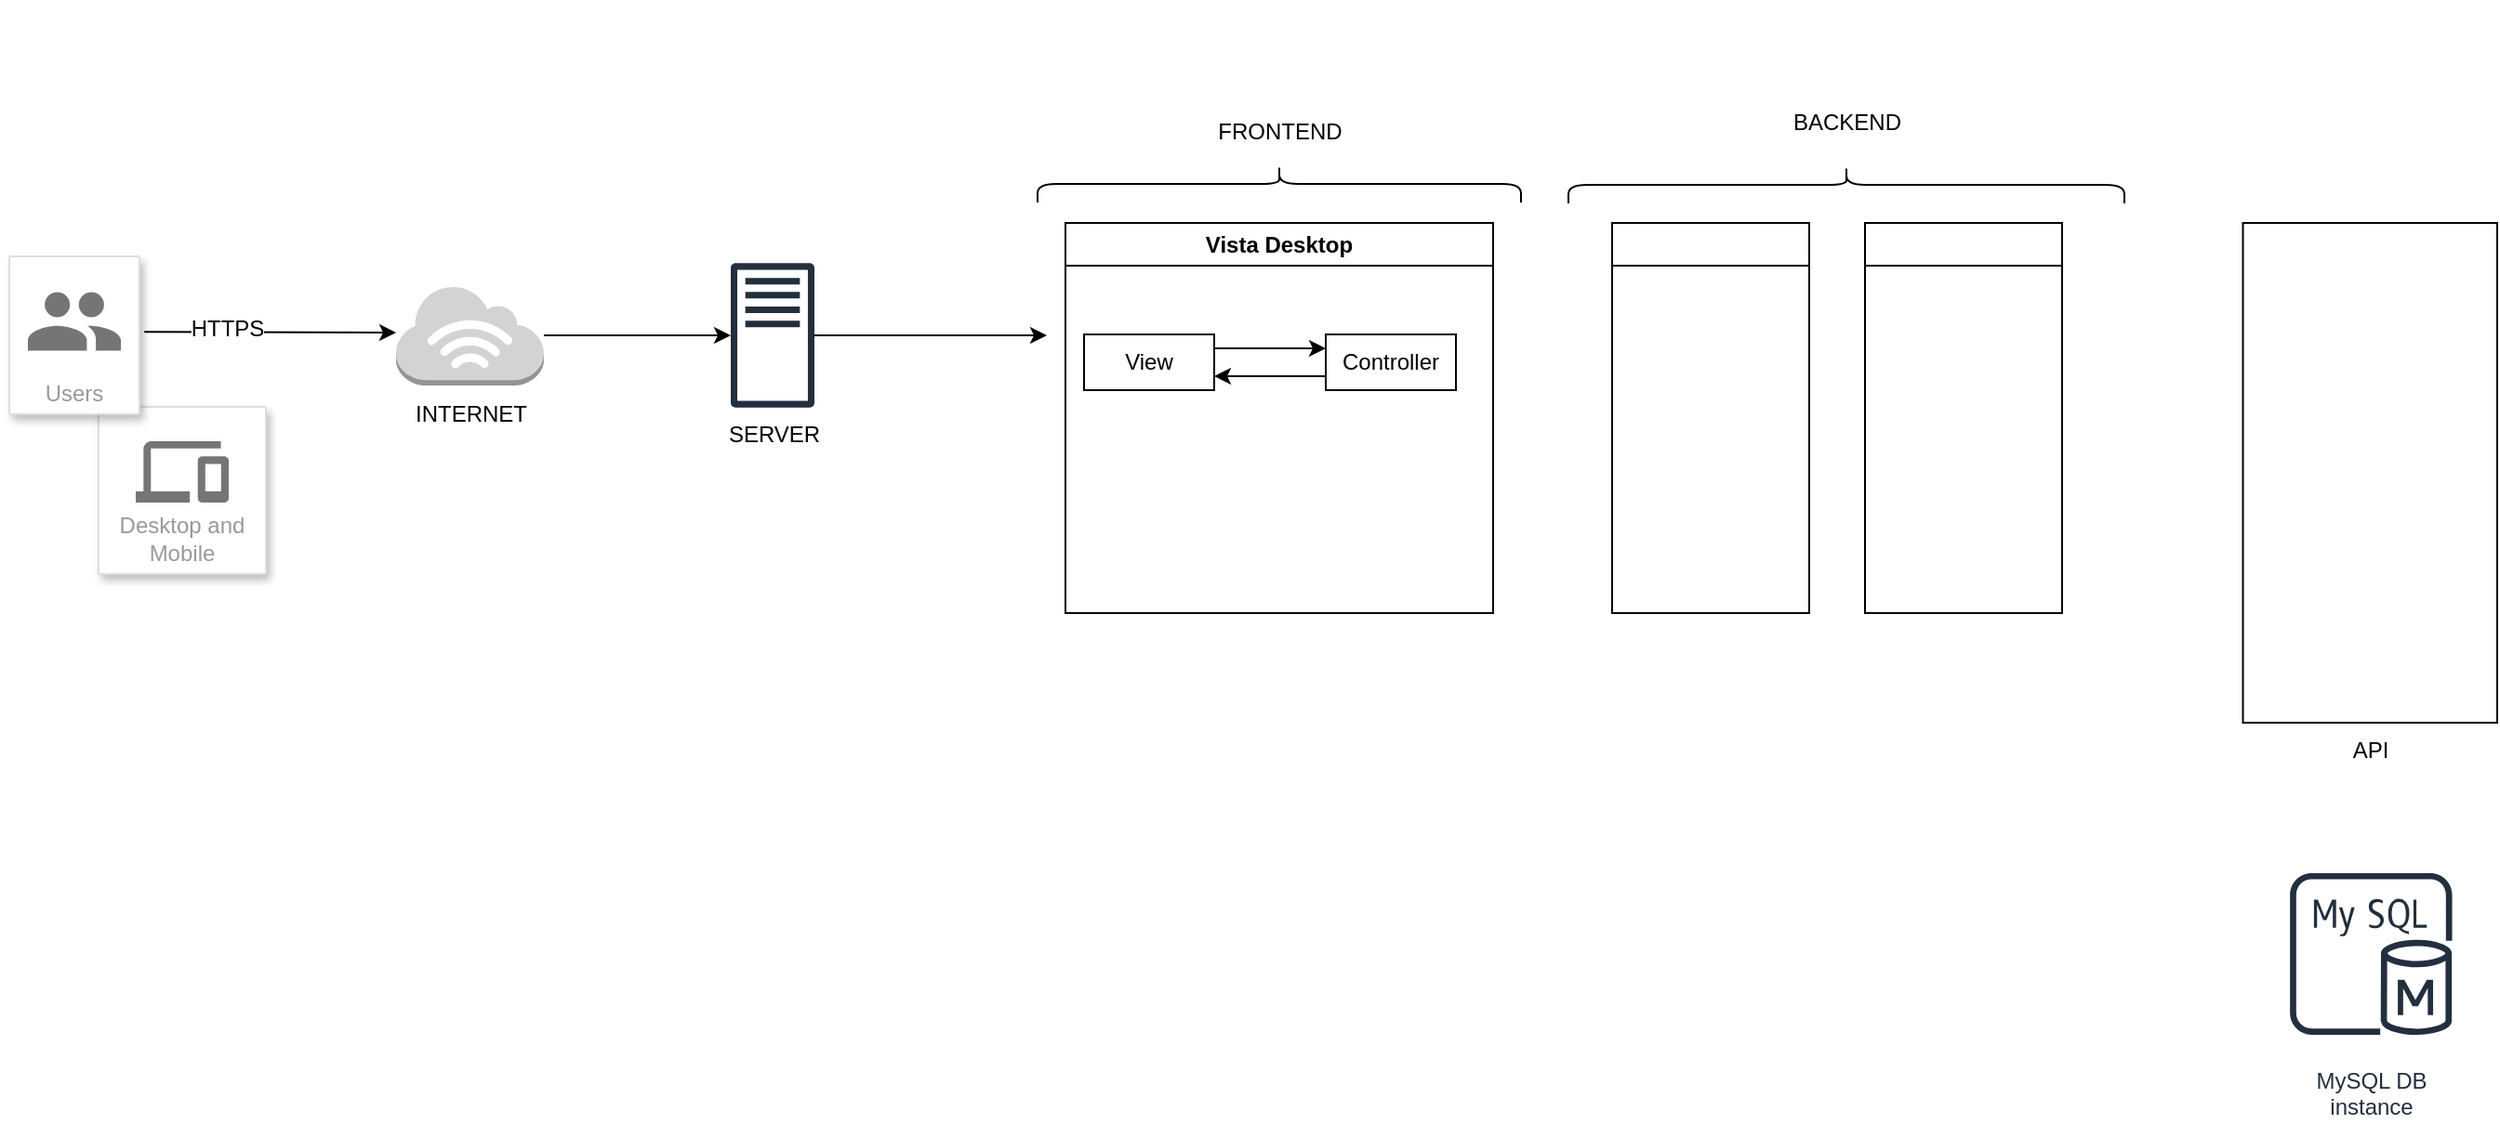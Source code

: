<mxfile>
    <diagram id="gs0Wf93gt6CxfvL2_yyo" name="arquitectura">
        <mxGraphModel dx="1866" dy="464" grid="1" gridSize="10" guides="1" tooltips="1" connect="1" arrows="1" fold="1" page="1" pageScale="1" pageWidth="827" pageHeight="1169" math="0" shadow="0">
            <root>
                <mxCell id="0"/>
                <mxCell id="1" parent="0"/>
                <mxCell id="40" value="" style="rounded=0;whiteSpace=wrap;html=1;fontSize=12;movable=1;resizable=1;rotatable=1;deletable=1;editable=1;connectable=1;" parent="1" vertex="1">
                    <mxGeometry x="753.26" y="301" width="136.74" height="269" as="geometry"/>
                </mxCell>
                <mxCell id="7" value="" style="shape=image;verticalLabelPosition=bottom;labelBackgroundColor=default;verticalAlign=top;aspect=fixed;imageAspect=0;image=https://raw.githubusercontent.com/nodemailer/nodemailer/master/assets/nm_logo_200x136.png;" parent="1" vertex="1">
                    <mxGeometry x="771.05" y="470.5" width="102.21" height="69.5" as="geometry"/>
                </mxCell>
                <mxCell id="8" value="" style="shape=image;verticalLabelPosition=bottom;labelBackgroundColor=default;verticalAlign=top;aspect=fixed;imageAspect=0;image=https://simplehomecinema.com/wp-content/uploads/2022/01/zoom-logo-png-photo.png;" parent="1" vertex="1">
                    <mxGeometry x="785.31" y="400.5" width="73.69" height="70" as="geometry"/>
                </mxCell>
                <mxCell id="9" value="Desktop and Mobile" style="strokeColor=#dddddd;shadow=1;strokeWidth=1;rounded=1;absoluteArcSize=1;arcSize=2;labelPosition=center;verticalLabelPosition=middle;align=center;verticalAlign=bottom;spacingLeft=0;fontColor=#999999;fontSize=12;whiteSpace=wrap;spacingBottom=2;" parent="1" vertex="1">
                    <mxGeometry x="-400" y="400" width="90" height="90" as="geometry"/>
                </mxCell>
                <mxCell id="10" value="" style="sketch=0;dashed=0;connectable=0;html=1;fillColor=#757575;strokeColor=none;shape=mxgraph.gcp2.desktop_and_mobile;part=1;" parent="9" vertex="1">
                    <mxGeometry x="0.5" width="50" height="33" relative="1" as="geometry">
                        <mxPoint x="-25" y="18.5" as="offset"/>
                    </mxGeometry>
                </mxCell>
                <mxCell id="11" value="Users" style="strokeColor=#dddddd;shadow=1;strokeWidth=1;rounded=1;absoluteArcSize=1;arcSize=2;labelPosition=center;verticalLabelPosition=middle;align=center;verticalAlign=bottom;spacingLeft=0;fontColor=#999999;fontSize=12;whiteSpace=wrap;spacingBottom=2;" parent="1" vertex="1">
                    <mxGeometry x="-448" y="319" width="70" height="85" as="geometry"/>
                </mxCell>
                <mxCell id="12" value="" style="sketch=0;dashed=0;connectable=0;html=1;fillColor=#757575;strokeColor=none;shape=mxgraph.gcp2.users;part=1;" parent="11" vertex="1">
                    <mxGeometry x="0.5" width="50" height="31.5" relative="1" as="geometry">
                        <mxPoint x="-25" y="19.25" as="offset"/>
                    </mxGeometry>
                </mxCell>
                <mxCell id="13" value="MySQL DB &#10;instance" style="sketch=0;outlineConnect=0;fontColor=#232F3E;gradientColor=none;strokeColor=#232F3E;fillColor=#ffffff;dashed=0;verticalLabelPosition=bottom;verticalAlign=top;align=center;html=1;fontSize=12;fontStyle=0;aspect=fixed;shape=mxgraph.aws4.resourceIcon;resIcon=mxgraph.aws4.mysql_db_instance;" parent="1" vertex="1">
                    <mxGeometry x="767.66" y="640" width="109" height="109" as="geometry"/>
                </mxCell>
                <mxCell id="14" value="Vista Desktop" style="swimlane;whiteSpace=wrap;html=1;" parent="1" vertex="1">
                    <mxGeometry x="120" y="301" width="230" height="210" as="geometry">
                        <mxRectangle x="120" y="280" width="120" height="30" as="alternateBounds"/>
                    </mxGeometry>
                </mxCell>
                <mxCell id="15" value="View" style="rounded=0;whiteSpace=wrap;html=1;" parent="14" vertex="1">
                    <mxGeometry x="10" y="60" width="70" height="30" as="geometry"/>
                </mxCell>
                <mxCell id="17" value="Controller" style="rounded=0;whiteSpace=wrap;html=1;" parent="14" vertex="1">
                    <mxGeometry x="140" y="60" width="70" height="30" as="geometry"/>
                </mxCell>
                <mxCell id="20" value="" style="endArrow=classic;html=1;exitX=1;exitY=0.25;exitDx=0;exitDy=0;entryX=0;entryY=0.25;entryDx=0;entryDy=0;" parent="14" source="15" target="17" edge="1">
                    <mxGeometry width="50" height="50" relative="1" as="geometry">
                        <mxPoint x="80" y="110" as="sourcePoint"/>
                        <mxPoint x="130" y="60" as="targetPoint"/>
                    </mxGeometry>
                </mxCell>
                <mxCell id="21" value="" style="endArrow=classic;html=1;entryX=1;entryY=0.75;entryDx=0;entryDy=0;exitX=0;exitY=0.75;exitDx=0;exitDy=0;" parent="14" source="17" target="15" edge="1">
                    <mxGeometry width="50" height="50" relative="1" as="geometry">
                        <mxPoint x="100" y="150" as="sourcePoint"/>
                        <mxPoint x="150" y="100" as="targetPoint"/>
                    </mxGeometry>
                </mxCell>
                <mxCell id="25" value="&lt;span style=&quot;font-size: 12px;&quot;&gt;FRONTEND&lt;/span&gt;" style="text;html=1;align=center;verticalAlign=middle;resizable=0;points=[];autosize=1;strokeColor=none;fillColor=none;fontSize=72;" parent="1" vertex="1">
                    <mxGeometry x="190" y="181" width="90" height="100" as="geometry"/>
                </mxCell>
                <mxCell id="26" value="BACKEND" style="text;html=1;align=center;verticalAlign=middle;resizable=0;points=[];autosize=1;strokeColor=none;fillColor=none;fontSize=12;" parent="1" vertex="1">
                    <mxGeometry x="500" y="231.5" width="80" height="30" as="geometry"/>
                </mxCell>
                <mxCell id="37" style="edgeStyle=none;html=1;fontSize=12;" parent="1" source="27" target="35" edge="1">
                    <mxGeometry relative="1" as="geometry"/>
                </mxCell>
                <mxCell id="27" value="" style="outlineConnect=0;dashed=0;verticalLabelPosition=bottom;verticalAlign=top;align=center;html=1;shape=mxgraph.aws3.internet_3;fillColor=#D2D3D3;gradientColor=none;fontSize=12;" parent="1" vertex="1">
                    <mxGeometry x="-240" y="334.5" width="79.5" height="54" as="geometry"/>
                </mxCell>
                <mxCell id="28" value="" style="shape=curlyBracket;whiteSpace=wrap;html=1;rounded=1;labelPosition=left;verticalLabelPosition=middle;align=right;verticalAlign=middle;fontSize=12;rotation=90;" parent="1" vertex="1">
                    <mxGeometry x="225" y="150" width="20" height="260" as="geometry"/>
                </mxCell>
                <mxCell id="30" value="" style="shape=curlyBracket;whiteSpace=wrap;html=1;rounded=1;labelPosition=left;verticalLabelPosition=middle;align=right;verticalAlign=middle;fontSize=12;rotation=90;" parent="1" vertex="1">
                    <mxGeometry x="530" y="131" width="20" height="299" as="geometry"/>
                </mxCell>
                <mxCell id="33" value="" style="endArrow=classic;html=1;fontSize=12;exitX=1.037;exitY=0.619;exitDx=0;exitDy=0;exitPerimeter=0;" parent="1" edge="1">
                    <mxGeometry width="50" height="50" relative="1" as="geometry">
                        <mxPoint x="-375.41" y="359.615" as="sourcePoint"/>
                        <mxPoint x="-240" y="360" as="targetPoint"/>
                    </mxGeometry>
                </mxCell>
                <mxCell id="36" value="HTTPS" style="edgeLabel;html=1;align=center;verticalAlign=middle;resizable=0;points=[];fontSize=12;" parent="33" vertex="1" connectable="0">
                    <mxGeometry x="-0.344" y="2" relative="1" as="geometry">
                        <mxPoint as="offset"/>
                    </mxGeometry>
                </mxCell>
                <mxCell id="34" value="INTERNET" style="text;html=1;align=center;verticalAlign=middle;resizable=0;points=[];autosize=1;strokeColor=none;fillColor=none;fontSize=12;" parent="1" vertex="1">
                    <mxGeometry x="-240" y="389" width="80" height="30" as="geometry"/>
                </mxCell>
                <mxCell id="39" style="edgeStyle=none;html=1;fontSize=12;" parent="1" source="35" edge="1">
                    <mxGeometry relative="1" as="geometry">
                        <mxPoint x="110" y="361.5" as="targetPoint"/>
                    </mxGeometry>
                </mxCell>
                <mxCell id="35" value="" style="sketch=0;outlineConnect=0;fontColor=#232F3E;gradientColor=none;fillColor=#232F3D;strokeColor=none;dashed=0;verticalLabelPosition=bottom;verticalAlign=top;align=center;html=1;fontSize=12;fontStyle=0;aspect=fixed;pointerEvents=1;shape=mxgraph.aws4.traditional_server;" parent="1" vertex="1">
                    <mxGeometry x="-60" y="322.5" width="45" height="78" as="geometry"/>
                </mxCell>
                <mxCell id="38" value="SERVER" style="text;html=1;align=center;verticalAlign=middle;resizable=0;points=[];autosize=1;strokeColor=none;fillColor=none;fontSize=12;" parent="1" vertex="1">
                    <mxGeometry x="-72.5" y="400" width="70" height="30" as="geometry"/>
                </mxCell>
                <mxCell id="4" value="" style="shape=image;verticalLabelPosition=bottom;labelBackgroundColor=default;verticalAlign=top;aspect=fixed;imageAspect=0;image=https://appexchange.salesforce.com/image_host/2b53bb52-3256-4cdb-860b-cbe896427aeb.png;" parent="1" vertex="1">
                    <mxGeometry x="777.66" y="300" width="89" height="89" as="geometry"/>
                </mxCell>
                <mxCell id="42" value="API" style="text;strokeColor=none;align=center;fillColor=none;html=1;verticalAlign=middle;whiteSpace=wrap;rounded=0;fontSize=12;" parent="1" vertex="1">
                    <mxGeometry x="791.63" y="570" width="60" height="30" as="geometry"/>
                </mxCell>
                <mxCell id="44" value="" style="swimlane;whiteSpace=wrap;html=1;" parent="1" vertex="1">
                    <mxGeometry x="414" y="301" width="106" height="210" as="geometry">
                        <mxRectangle x="120" y="280" width="120" height="30" as="alternateBounds"/>
                    </mxGeometry>
                </mxCell>
                <mxCell id="53" value="" style="swimlane;whiteSpace=wrap;html=1;" parent="1" vertex="1">
                    <mxGeometry x="550" y="301" width="106" height="210" as="geometry">
                        <mxRectangle x="120" y="280" width="120" height="30" as="alternateBounds"/>
                    </mxGeometry>
                </mxCell>
            </root>
        </mxGraphModel>
    </diagram>
    <diagram id="6bZKeTq0TpX-b6n60RwH" name="arquitectura">
        <mxGraphModel dx="2212" dy="619" grid="1" gridSize="10" guides="1" tooltips="1" connect="1" arrows="1" fold="1" page="1" pageScale="1" pageWidth="827" pageHeight="1169" math="0" shadow="0">
            <root>
                <mxCell id="0"/>
                <mxCell id="1" parent="0"/>
                <mxCell id="v7GmwFYXPFqKM35oFXY--1" value="&lt;span style=&quot;font-size: 12px;&quot;&gt;FRONTEND&lt;/span&gt;" style="text;html=1;align=center;verticalAlign=middle;resizable=0;points=[];autosize=1;strokeColor=none;fillColor=none;fontSize=72;" vertex="1" parent="1">
                    <mxGeometry x="130" y="110.5" width="90" height="100" as="geometry"/>
                </mxCell>
                <mxCell id="v7GmwFYXPFqKM35oFXY--2" value="BACKEND" style="text;html=1;align=center;verticalAlign=middle;resizable=0;points=[];autosize=1;strokeColor=none;fillColor=none;fontSize=12;" vertex="1" parent="1">
                    <mxGeometry x="1120" y="80.5" width="80" height="30" as="geometry"/>
                </mxCell>
                <mxCell id="v7GmwFYXPFqKM35oFXY--3" value="" style="shape=curlyBracket;whiteSpace=wrap;html=1;rounded=1;labelPosition=left;verticalLabelPosition=middle;align=right;verticalAlign=middle;fontSize=12;rotation=90;" vertex="1" parent="1">
                    <mxGeometry x="-149.25" y="79.5" width="20" height="260" as="geometry"/>
                </mxCell>
                <mxCell id="v7GmwFYXPFqKM35oFXY--4" value="" style="shape=curlyBracket;whiteSpace=wrap;html=1;rounded=1;labelPosition=left;verticalLabelPosition=middle;align=right;verticalAlign=middle;fontSize=12;rotation=90;" vertex="1" parent="1">
                    <mxGeometry x="1120" y="-470" width="20" height="1359" as="geometry"/>
                </mxCell>
                <mxCell id="oDV3iFbCHv-jAnNd1CXN-1" value="Vista Web" style="swimlane;whiteSpace=wrap;html=1;" vertex="1" parent="1">
                    <mxGeometry x="-254.25" y="230" width="314.25" height="480" as="geometry">
                        <mxRectangle x="120" y="280" width="120" height="30" as="alternateBounds"/>
                    </mxGeometry>
                </mxCell>
                <mxCell id="yfg_CvKCfj8djh42tYuD-1" value="JS" style="rounded=0;whiteSpace=wrap;html=1;" vertex="1" parent="oDV3iFbCHv-jAnNd1CXN-1">
                    <mxGeometry x="20" y="50" width="70" height="30" as="geometry"/>
                </mxCell>
                <mxCell id="yfg_CvKCfj8djh42tYuD-2" value="VIEWS" style="rounded=0;whiteSpace=wrap;html=1;" vertex="1" parent="oDV3iFbCHv-jAnNd1CXN-1">
                    <mxGeometry x="130" y="50" width="70" height="30" as="geometry"/>
                </mxCell>
                <mxCell id="biGLxUPbmxU-HZz-2Ra1-14" value="" style="endArrow=classic;html=1;exitX=1;exitY=0.25;exitDx=0;exitDy=0;entryX=0;entryY=0.25;entryDx=0;entryDy=0;" edge="1" parent="oDV3iFbCHv-jAnNd1CXN-1" source="yfg_CvKCfj8djh42tYuD-1" target="yfg_CvKCfj8djh42tYuD-2">
                    <mxGeometry width="50" height="50" relative="1" as="geometry">
                        <mxPoint x="90" y="170" as="sourcePoint"/>
                        <mxPoint x="140" y="120" as="targetPoint"/>
                    </mxGeometry>
                </mxCell>
                <mxCell id="biGLxUPbmxU-HZz-2Ra1-15" value="" style="endArrow=classic;html=1;entryX=1;entryY=0.75;entryDx=0;entryDy=0;exitX=0;exitY=0.75;exitDx=0;exitDy=0;" edge="1" parent="oDV3iFbCHv-jAnNd1CXN-1" source="yfg_CvKCfj8djh42tYuD-2" target="yfg_CvKCfj8djh42tYuD-1">
                    <mxGeometry width="50" height="50" relative="1" as="geometry">
                        <mxPoint x="140" y="220" as="sourcePoint"/>
                        <mxPoint x="190" y="170" as="targetPoint"/>
                    </mxGeometry>
                </mxCell>
                <mxCell id="X4Lkt7KPIypQwsBZhQ1o-32" style="edgeStyle=none;html=1;entryX=0.5;entryY=0;entryDx=0;entryDy=0;fontColor=#000000;" edge="1" parent="oDV3iFbCHv-jAnNd1CXN-1" source="biGLxUPbmxU-HZz-2Ra1-27" target="X4Lkt7KPIypQwsBZhQ1o-27">
                    <mxGeometry relative="1" as="geometry"/>
                </mxCell>
                <mxCell id="biGLxUPbmxU-HZz-2Ra1-27" value="&lt;font color=&quot;#4c9cd7&quot;&gt;Validación&lt;/font&gt;" style="sketch=0;aspect=fixed;html=1;points=[];align=center;image;fontSize=12;image=img/lib/mscae/Network_Security_Groups_Classic.svg;" vertex="1" parent="oDV3iFbCHv-jAnNd1CXN-1">
                    <mxGeometry x="254.25" y="150" width="37" height="50" as="geometry"/>
                </mxCell>
                <mxCell id="biGLxUPbmxU-HZz-2Ra1-41" style="edgeStyle=none;html=1;fontColor=#000000;" edge="1" parent="oDV3iFbCHv-jAnNd1CXN-1" source="biGLxUPbmxU-HZz-2Ra1-33" target="yfg_CvKCfj8djh42tYuD-2">
                    <mxGeometry relative="1" as="geometry"/>
                </mxCell>
                <mxCell id="biGLxUPbmxU-HZz-2Ra1-43" style="edgeStyle=none;html=1;entryX=0.022;entryY=0.498;entryDx=0;entryDy=0;entryPerimeter=0;fontColor=#000000;" edge="1" parent="oDV3iFbCHv-jAnNd1CXN-1" source="biGLxUPbmxU-HZz-2Ra1-33" target="biGLxUPbmxU-HZz-2Ra1-27">
                    <mxGeometry relative="1" as="geometry"/>
                </mxCell>
                <mxCell id="biGLxUPbmxU-HZz-2Ra1-33" value="&lt;i&gt;Escucha puerto 4000&lt;/i&gt;" style="outlineConnect=0;dashed=0;verticalLabelPosition=bottom;verticalAlign=top;align=center;html=1;shape=mxgraph.aws3.android;fillColor=#8CC64F;gradientColor=none;labelBackgroundColor=none;fontColor=#000000;" vertex="1" parent="oDV3iFbCHv-jAnNd1CXN-1">
                    <mxGeometry x="143.38" y="150" width="43.25" height="50" as="geometry"/>
                </mxCell>
                <mxCell id="biGLxUPbmxU-HZz-2Ra1-42" value="" style="endArrow=classic;html=1;fontColor=#000000;exitX=0.5;exitY=1;exitDx=0;exitDy=0;entryX=0.5;entryY=0;entryDx=0;entryDy=0;entryPerimeter=0;" edge="1" parent="oDV3iFbCHv-jAnNd1CXN-1" source="yfg_CvKCfj8djh42tYuD-2" target="biGLxUPbmxU-HZz-2Ra1-33">
                    <mxGeometry width="50" height="50" relative="1" as="geometry">
                        <mxPoint x="234.25" y="190" as="sourcePoint"/>
                        <mxPoint x="284.25" y="140" as="targetPoint"/>
                    </mxGeometry>
                </mxCell>
                <mxCell id="X4Lkt7KPIypQwsBZhQ1o-27" value="cloudinary" style="swimlane;fontStyle=0;childLayout=stackLayout;horizontal=1;startSize=30;horizontalStack=0;resizeParent=1;resizeParentMax=0;resizeLast=0;collapsible=1;marginBottom=0;whiteSpace=wrap;html=1;labelBackgroundColor=none;fontColor=#000000;fillColor=#FFFFFF;" vertex="1" parent="oDV3iFbCHv-jAnNd1CXN-1">
                    <mxGeometry x="90" y="280" width="140" height="90" as="geometry"/>
                </mxCell>
                <mxCell id="X4Lkt7KPIypQwsBZhQ1o-28" value="cloudName" style="text;strokeColor=none;fillColor=none;align=left;verticalAlign=middle;spacingLeft=4;spacingRight=4;overflow=hidden;points=[[0,0.5],[1,0.5]];portConstraint=eastwest;rotatable=0;whiteSpace=wrap;html=1;labelBackgroundColor=none;fontColor=#000000;" vertex="1" parent="X4Lkt7KPIypQwsBZhQ1o-27">
                    <mxGeometry y="30" width="140" height="30" as="geometry"/>
                </mxCell>
                <mxCell id="X4Lkt7KPIypQwsBZhQ1o-29" value="uploadPresent" style="text;strokeColor=none;fillColor=none;align=left;verticalAlign=middle;spacingLeft=4;spacingRight=4;overflow=hidden;points=[[0,0.5],[1,0.5]];portConstraint=eastwest;rotatable=0;whiteSpace=wrap;html=1;labelBackgroundColor=none;fontColor=#000000;" vertex="1" parent="X4Lkt7KPIypQwsBZhQ1o-27">
                    <mxGeometry y="60" width="140" height="30" as="geometry"/>
                </mxCell>
                <mxCell id="oDV3iFbCHv-jAnNd1CXN-2" value="" style="swimlane;whiteSpace=wrap;html=1;" vertex="1" parent="1">
                    <mxGeometry x="450" y="230" width="840" height="450" as="geometry">
                        <mxRectangle x="120" y="280" width="120" height="30" as="alternateBounds"/>
                    </mxGeometry>
                </mxCell>
                <mxCell id="gZ7wiHZtPZ2oE74fwfMA-15" style="edgeStyle=none;html=1;entryX=0.009;entryY=-0.01;entryDx=0;entryDy=0;entryPerimeter=0;fontColor=#000000;" edge="1" parent="oDV3iFbCHv-jAnNd1CXN-2" source="biGLxUPbmxU-HZz-2Ra1-44" target="gZ7wiHZtPZ2oE74fwfMA-6">
                    <mxGeometry relative="1" as="geometry"/>
                </mxCell>
                <mxCell id="X4Lkt7KPIypQwsBZhQ1o-38" style="edgeStyle=none;html=1;entryX=0.5;entryY=0;entryDx=0;entryDy=0;entryPerimeter=0;fontColor=#000000;" edge="1" parent="oDV3iFbCHv-jAnNd1CXN-2" source="biGLxUPbmxU-HZz-2Ra1-44" target="gZ7wiHZtPZ2oE74fwfMA-9">
                    <mxGeometry relative="1" as="geometry"/>
                </mxCell>
                <mxCell id="biGLxUPbmxU-HZz-2Ra1-44" value="usuario" style="swimlane;fontStyle=0;childLayout=stackLayout;horizontal=1;startSize=30;horizontalStack=0;resizeParent=1;resizeParentMax=0;resizeLast=0;collapsible=1;marginBottom=0;whiteSpace=wrap;html=1;labelBackgroundColor=none;fontColor=#000000;fillColor=#FFFFFF;" vertex="1" parent="oDV3iFbCHv-jAnNd1CXN-2">
                    <mxGeometry x="40" y="150" width="140" height="150" as="geometry"/>
                </mxCell>
                <mxCell id="biGLxUPbmxU-HZz-2Ra1-45" value="id&lt;span style=&quot;white-space: pre;&quot;&gt;&#9;&lt;/span&gt;" style="text;strokeColor=none;fillColor=none;align=left;verticalAlign=middle;spacingLeft=4;spacingRight=4;overflow=hidden;points=[[0,0.5],[1,0.5]];portConstraint=eastwest;rotatable=0;whiteSpace=wrap;html=1;labelBackgroundColor=none;fontColor=#000000;" vertex="1" parent="biGLxUPbmxU-HZz-2Ra1-44">
                    <mxGeometry y="30" width="140" height="30" as="geometry"/>
                </mxCell>
                <mxCell id="biGLxUPbmxU-HZz-2Ra1-46" value="correo" style="text;strokeColor=none;fillColor=none;align=left;verticalAlign=middle;spacingLeft=4;spacingRight=4;overflow=hidden;points=[[0,0.5],[1,0.5]];portConstraint=eastwest;rotatable=0;whiteSpace=wrap;html=1;labelBackgroundColor=none;fontColor=#000000;" vertex="1" parent="biGLxUPbmxU-HZz-2Ra1-44">
                    <mxGeometry y="60" width="140" height="30" as="geometry"/>
                </mxCell>
                <mxCell id="biGLxUPbmxU-HZz-2Ra1-47" value="contraseña" style="text;strokeColor=none;fillColor=none;align=left;verticalAlign=middle;spacingLeft=4;spacingRight=4;overflow=hidden;points=[[0,0.5],[1,0.5]];portConstraint=eastwest;rotatable=0;whiteSpace=wrap;html=1;labelBackgroundColor=none;fontColor=#000000;" vertex="1" parent="biGLxUPbmxU-HZz-2Ra1-44">
                    <mxGeometry y="90" width="140" height="30" as="geometry"/>
                </mxCell>
                <mxCell id="gZ7wiHZtPZ2oE74fwfMA-14" value="rol" style="text;strokeColor=none;fillColor=none;align=left;verticalAlign=middle;spacingLeft=4;spacingRight=4;overflow=hidden;points=[[0,0.5],[1,0.5]];portConstraint=eastwest;rotatable=0;whiteSpace=wrap;html=1;labelBackgroundColor=none;fontColor=#000000;" vertex="1" parent="biGLxUPbmxU-HZz-2Ra1-44">
                    <mxGeometry y="120" width="140" height="30" as="geometry"/>
                </mxCell>
                <mxCell id="gZ7wiHZtPZ2oE74fwfMA-9" value="" style="outlineConnect=0;dashed=0;verticalLabelPosition=bottom;verticalAlign=top;align=center;html=1;shape=mxgraph.aws3.mysql_db_instance_2;fillColor=#2E73B8;gradientColor=none;labelBackgroundColor=none;strokeColor=#FFFFFF;fontColor=#000000;" vertex="1" parent="oDV3iFbCHv-jAnNd1CXN-2">
                    <mxGeometry x="80" y="340" width="60" height="63" as="geometry"/>
                </mxCell>
                <mxCell id="gZ7wiHZtPZ2oE74fwfMA-29" style="edgeStyle=none;html=1;exitX=1;exitY=0.25;exitDx=0;exitDy=0;entryX=0;entryY=0.25;entryDx=0;entryDy=0;fontColor=#000000;" edge="1" parent="oDV3iFbCHv-jAnNd1CXN-2" source="gZ7wiHZtPZ2oE74fwfMA-5" target="gZ7wiHZtPZ2oE74fwfMA-12">
                    <mxGeometry relative="1" as="geometry"/>
                </mxCell>
                <mxCell id="gZ7wiHZtPZ2oE74fwfMA-5" value="arraySesion" style="swimlane;fontStyle=0;childLayout=stackLayout;horizontal=1;startSize=30;horizontalStack=0;resizeParent=1;resizeParentMax=0;resizeLast=0;collapsible=1;marginBottom=0;whiteSpace=wrap;html=1;labelBackgroundColor=none;fontColor=#000000;fillColor=#FFFFFF;" vertex="1" parent="oDV3iFbCHv-jAnNd1CXN-2">
                    <mxGeometry x="310" y="195" width="140" height="60" as="geometry"/>
                </mxCell>
                <mxCell id="gZ7wiHZtPZ2oE74fwfMA-6" value="id_sesion" style="text;strokeColor=none;fillColor=none;align=left;verticalAlign=middle;spacingLeft=4;spacingRight=4;overflow=hidden;points=[[0,0.5],[1,0.5]];portConstraint=eastwest;rotatable=0;whiteSpace=wrap;html=1;labelBackgroundColor=none;fontColor=#000000;" vertex="1" parent="gZ7wiHZtPZ2oE74fwfMA-5">
                    <mxGeometry y="30" width="140" height="30" as="geometry"/>
                </mxCell>
                <mxCell id="gZ7wiHZtPZ2oE74fwfMA-12" value="OTP" style="swimlane;fontStyle=0;childLayout=stackLayout;horizontal=1;startSize=30;horizontalStack=0;resizeParent=1;resizeParentMax=0;resizeLast=0;collapsible=1;marginBottom=0;whiteSpace=wrap;html=1;labelBackgroundColor=none;fontColor=#000000;fillColor=#FFFFFF;" vertex="1" parent="oDV3iFbCHv-jAnNd1CXN-2">
                    <mxGeometry x="530" y="195" width="140" height="60" as="geometry"/>
                </mxCell>
                <mxCell id="gZ7wiHZtPZ2oE74fwfMA-13" value="codigo_OTP" style="text;strokeColor=none;fillColor=none;align=left;verticalAlign=middle;spacingLeft=4;spacingRight=4;overflow=hidden;points=[[0,0.5],[1,0.5]];portConstraint=eastwest;rotatable=0;whiteSpace=wrap;html=1;labelBackgroundColor=none;fontColor=#000000;" vertex="1" parent="gZ7wiHZtPZ2oE74fwfMA-12">
                    <mxGeometry y="30" width="140" height="30" as="geometry"/>
                </mxCell>
                <mxCell id="M5YrJVHxxcFTSkvNFR9a-7" value="MOBILE por client &amp;gt; peticion HTTP para acceder al cliente&amp;nbsp;&lt;br&gt;DESKTOP por port&amp;nbsp;&lt;br&gt;" style="text;html=1;align=center;verticalAlign=middle;resizable=0;points=[];autosize=1;strokeColor=none;fillColor=none;" vertex="1" parent="1">
                    <mxGeometry x="-350" y="100" width="340" height="40" as="geometry"/>
                </mxCell>
                <mxCell id="M5YrJVHxxcFTSkvNFR9a-8" value="" style="sketch=0;pointerEvents=1;shadow=0;dashed=0;html=1;strokeColor=none;fillColor=#505050;labelPosition=center;verticalLabelPosition=bottom;verticalAlign=top;outlineConnect=0;align=center;shape=mxgraph.office.devices.workstation_pc;" vertex="1" parent="1">
                    <mxGeometry x="-534.25" y="259.5" width="70" height="80" as="geometry"/>
                </mxCell>
                <mxCell id="M5YrJVHxxcFTSkvNFR9a-9" value="(NodeJS/EJS)" style="text;html=1;strokeColor=none;fillColor=none;align=center;verticalAlign=middle;whiteSpace=wrap;rounded=0;" vertex="1" parent="1">
                    <mxGeometry x="145" y="140" width="60" height="30" as="geometry"/>
                </mxCell>
                <mxCell id="M5YrJVHxxcFTSkvNFR9a-10" value="(NodeJS)" style="text;html=1;align=center;verticalAlign=middle;resizable=0;points=[];autosize=1;strokeColor=none;fillColor=none;" vertex="1" parent="1">
                    <mxGeometry x="1130" y="60" width="70" height="30" as="geometry"/>
                </mxCell>
                <mxCell id="M5YrJVHxxcFTSkvNFR9a-11" value="Vista Mobile" style="swimlane;whiteSpace=wrap;html=1;" vertex="1" parent="1">
                    <mxGeometry x="-185" y="1100" width="230" height="210" as="geometry">
                        <mxRectangle x="120" y="280" width="120" height="30" as="alternateBounds"/>
                    </mxGeometry>
                </mxCell>
                <mxCell id="M5YrJVHxxcFTSkvNFR9a-12" value="JS" style="rounded=0;whiteSpace=wrap;html=1;" vertex="1" parent="M5YrJVHxxcFTSkvNFR9a-11">
                    <mxGeometry x="20" y="50" width="70" height="30" as="geometry"/>
                </mxCell>
                <mxCell id="M5YrJVHxxcFTSkvNFR9a-13" value="VIEWS" style="rounded=0;whiteSpace=wrap;html=1;" vertex="1" parent="M5YrJVHxxcFTSkvNFR9a-11">
                    <mxGeometry x="130" y="50" width="70" height="30" as="geometry"/>
                </mxCell>
                <mxCell id="M5YrJVHxxcFTSkvNFR9a-14" value="(NodeJS/React Native)" style="text;html=1;strokeColor=none;fillColor=none;align=center;verticalAlign=middle;whiteSpace=wrap;rounded=0;" vertex="1" parent="1">
                    <mxGeometry x="-142.5" y="1070" width="145" height="30" as="geometry"/>
                </mxCell>
                <mxCell id="biGLxUPbmxU-HZz-2Ra1-1" value="" style="endArrow=classic;html=1;fontSize=12;exitX=1.037;exitY=0.619;exitDx=0;exitDy=0;exitPerimeter=0;entryX=0;entryY=0.5;entryDx=0;entryDy=0;entryPerimeter=0;" edge="1" parent="1" target="biGLxUPbmxU-HZz-2Ra1-33">
                    <mxGeometry width="50" height="50" relative="1" as="geometry">
                        <mxPoint x="-433.25" y="299.995" as="sourcePoint"/>
                        <mxPoint x="-297.84" y="300.38" as="targetPoint"/>
                        <Array as="points">
                            <mxPoint x="-370" y="300"/>
                            <mxPoint x="-370" y="405"/>
                        </Array>
                    </mxGeometry>
                </mxCell>
                <mxCell id="biGLxUPbmxU-HZz-2Ra1-3" value="HTTP" style="edgeLabel;html=1;align=center;verticalAlign=middle;resizable=0;points=[];" vertex="1" connectable="0" parent="biGLxUPbmxU-HZz-2Ra1-1">
                    <mxGeometry x="-0.421" y="3" relative="1" as="geometry">
                        <mxPoint x="20" y="2" as="offset"/>
                    </mxGeometry>
                </mxCell>
                <mxCell id="biGLxUPbmxU-HZz-2Ra1-6" value="" style="outlineConnect=0;dashed=0;verticalLabelPosition=bottom;verticalAlign=top;align=center;html=1;shape=mxgraph.aws3.mobile_client;fillColor=#D2D3D3;gradientColor=none;" vertex="1" parent="1">
                    <mxGeometry x="-425" y="1173.5" width="40.5" height="63" as="geometry"/>
                </mxCell>
                <mxCell id="biGLxUPbmxU-HZz-2Ra1-9" value="" style="endArrow=classic;html=1;" edge="1" parent="1">
                    <mxGeometry width="50" height="50" relative="1" as="geometry">
                        <mxPoint x="-355" y="1190" as="sourcePoint"/>
                        <mxPoint x="-245" y="1190" as="targetPoint"/>
                    </mxGeometry>
                </mxCell>
                <mxCell id="biGLxUPbmxU-HZz-2Ra1-10" value="buscar iconsitos" style="text;html=1;align=center;verticalAlign=middle;resizable=0;points=[];autosize=1;strokeColor=none;fillColor=none;" vertex="1" parent="1">
                    <mxGeometry x="-470" y="1115" width="110" height="30" as="geometry"/>
                </mxCell>
                <mxCell id="biGLxUPbmxU-HZz-2Ra1-12" value="" style="outlineConnect=0;dashed=0;verticalLabelPosition=bottom;verticalAlign=top;align=center;html=1;shape=mxgraph.aws3.mobile_client;fillColor=#D2D3D3;gradientColor=none;" vertex="1" parent="1">
                    <mxGeometry x="-520" y="363.5" width="40" height="63" as="geometry"/>
                </mxCell>
                <mxCell id="X4Lkt7KPIypQwsBZhQ1o-35" style="edgeStyle=none;html=1;entryX=0;entryY=0.5;entryDx=0;entryDy=0;entryPerimeter=0;fontColor=#000000;" edge="1" parent="1" source="biGLxUPbmxU-HZz-2Ra1-24" target="gZ7wiHZtPZ2oE74fwfMA-9">
                    <mxGeometry relative="1" as="geometry"/>
                </mxCell>
                <mxCell id="biGLxUPbmxU-HZz-2Ra1-24" value="&lt;font color=&quot;#4c9cd7&quot;&gt;Validación&lt;/font&gt;" style="sketch=0;aspect=fixed;html=1;points=[];align=center;image;fontSize=12;image=img/lib/mscae/Network_Security_Groups_Classic.svg;" vertex="1" parent="1">
                    <mxGeometry x="168" y="530" width="37" height="50" as="geometry"/>
                </mxCell>
                <mxCell id="biGLxUPbmxU-HZz-2Ra1-48" style="edgeStyle=none;html=1;entryX=-0.029;entryY=0.169;entryDx=0;entryDy=0;entryPerimeter=0;fontColor=#000000;" edge="1" parent="1" source="biGLxUPbmxU-HZz-2Ra1-27" target="biGLxUPbmxU-HZz-2Ra1-44">
                    <mxGeometry relative="1" as="geometry"/>
                </mxCell>
                <mxCell id="gZ7wiHZtPZ2oE74fwfMA-32" value="nodemailer" style="swimlane;whiteSpace=wrap;html=1;" vertex="1" parent="1">
                    <mxGeometry x="1350" y="250" width="270" height="310" as="geometry">
                        <mxRectangle x="120" y="280" width="120" height="30" as="alternateBounds"/>
                    </mxGeometry>
                </mxCell>
                <mxCell id="4b266fUSEvJSC1VN_SVg-12" value="nodemailer" style="swimlane;fontStyle=0;childLayout=stackLayout;horizontal=1;startSize=30;horizontalStack=0;resizeParent=1;resizeParentMax=0;resizeLast=0;collapsible=1;marginBottom=0;whiteSpace=wrap;html=1;labelBackgroundColor=none;fontColor=#000000;fillColor=#FFFFFF;" vertex="1" parent="gZ7wiHZtPZ2oE74fwfMA-32">
                    <mxGeometry x="80" y="60" width="100" height="150" as="geometry"/>
                </mxCell>
                <mxCell id="4b266fUSEvJSC1VN_SVg-13" value="host" style="text;strokeColor=none;fillColor=none;align=left;verticalAlign=middle;spacingLeft=4;spacingRight=4;overflow=hidden;points=[[0,0.5],[1,0.5]];portConstraint=eastwest;rotatable=0;whiteSpace=wrap;html=1;labelBackgroundColor=none;fontColor=#000000;" vertex="1" parent="4b266fUSEvJSC1VN_SVg-12">
                    <mxGeometry y="30" width="100" height="30" as="geometry"/>
                </mxCell>
                <mxCell id="4b266fUSEvJSC1VN_SVg-16" value="port" style="text;strokeColor=none;fillColor=none;align=left;verticalAlign=middle;spacingLeft=4;spacingRight=4;overflow=hidden;points=[[0,0.5],[1,0.5]];portConstraint=eastwest;rotatable=0;whiteSpace=wrap;html=1;labelBackgroundColor=none;fontColor=#000000;" vertex="1" parent="4b266fUSEvJSC1VN_SVg-12">
                    <mxGeometry y="60" width="100" height="30" as="geometry"/>
                </mxCell>
                <mxCell id="4b266fUSEvJSC1VN_SVg-15" value="secure" style="text;strokeColor=none;fillColor=none;align=left;verticalAlign=middle;spacingLeft=4;spacingRight=4;overflow=hidden;points=[[0,0.5],[1,0.5]];portConstraint=eastwest;rotatable=0;whiteSpace=wrap;html=1;labelBackgroundColor=none;fontColor=#000000;" vertex="1" parent="4b266fUSEvJSC1VN_SVg-12">
                    <mxGeometry y="90" width="100" height="30" as="geometry"/>
                </mxCell>
                <mxCell id="4b266fUSEvJSC1VN_SVg-14" value="auth" style="text;strokeColor=none;fillColor=none;align=left;verticalAlign=middle;spacingLeft=4;spacingRight=4;overflow=hidden;points=[[0,0.5],[1,0.5]];portConstraint=eastwest;rotatable=0;whiteSpace=wrap;html=1;labelBackgroundColor=none;fontColor=#000000;" vertex="1" parent="4b266fUSEvJSC1VN_SVg-12">
                    <mxGeometry y="120" width="100" height="30" as="geometry"/>
                </mxCell>
                <mxCell id="4b266fUSEvJSC1VN_SVg-1" value="&lt;div style=&quot;text-align: start;&quot;&gt;&lt;span style=&quot;background-color: initial; font-size: 0px;&quot;&gt;&lt;font face=&quot;monospace&quot; color=&quot;rgba(0, 0, 0, 0)&quot;&gt;rrr&lt;/font&gt;&lt;/span&gt;&lt;/div&gt;" style="verticalLabelPosition=bottom;html=1;verticalAlign=top;align=center;strokeColor=none;fillColor=#00BEF2;shape=mxgraph.azure.script_file;pointerEvents=1;labelBackgroundColor=none;fontColor=#000000;" vertex="1" parent="1">
                    <mxGeometry x="800" y="686.5" width="47.5" height="50" as="geometry"/>
                </mxCell>
                <mxCell id="4b266fUSEvJSC1VN_SVg-3" value="&lt;b&gt;routerPost.js&lt;/b&gt;" style="text;html=1;align=center;verticalAlign=middle;resizable=0;points=[];autosize=1;strokeColor=none;fillColor=none;fontColor=#000000;" vertex="1" parent="1">
                    <mxGeometry x="775" y="736.5" width="100" height="30" as="geometry"/>
                </mxCell>
                <mxCell id="4b266fUSEvJSC1VN_SVg-10" value="&lt;div style=&quot;text-align: start;&quot;&gt;&lt;span style=&quot;background-color: initial; font-size: 0px;&quot;&gt;&lt;font face=&quot;monospace&quot; color=&quot;rgba(0, 0, 0, 0)&quot;&gt;rrr&lt;/font&gt;&lt;/span&gt;&lt;/div&gt;" style="verticalLabelPosition=bottom;html=1;verticalAlign=top;align=center;strokeColor=none;fillColor=#00BEF2;shape=mxgraph.azure.script_file;pointerEvents=1;labelBackgroundColor=none;fontColor=#000000;" vertex="1" parent="1">
                    <mxGeometry x="1460" y="560" width="47.5" height="50" as="geometry"/>
                </mxCell>
                <mxCell id="4b266fUSEvJSC1VN_SVg-11" value="&lt;b&gt;nodemailer.js&lt;/b&gt;" style="text;html=1;align=center;verticalAlign=middle;resizable=0;points=[];autosize=1;strokeColor=none;fillColor=none;fontColor=#000000;" vertex="1" parent="1">
                    <mxGeometry x="1435" y="610" width="100" height="30" as="geometry"/>
                </mxCell>
                <mxCell id="4b266fUSEvJSC1VN_SVg-19" style="edgeStyle=none;html=1;entryX=-0.003;entryY=0.115;entryDx=0;entryDy=0;entryPerimeter=0;fontColor=#000000;startArrow=none;" edge="1" parent="1" source="biGLxUPbmxU-HZz-2Ra1-18" target="4b266fUSEvJSC1VN_SVg-12">
                    <mxGeometry relative="1" as="geometry"/>
                </mxCell>
                <mxCell id="X4Lkt7KPIypQwsBZhQ1o-7" value="zoom" style="swimlane;whiteSpace=wrap;html=1;" vertex="1" parent="1">
                    <mxGeometry x="1350" y="660" width="270" height="310" as="geometry">
                        <mxRectangle x="120" y="280" width="120" height="30" as="alternateBounds"/>
                    </mxGeometry>
                </mxCell>
                <mxCell id="X4Lkt7KPIypQwsBZhQ1o-8" value="zoom" style="swimlane;fontStyle=0;childLayout=stackLayout;horizontal=1;startSize=30;horizontalStack=0;resizeParent=1;resizeParentMax=0;resizeLast=0;collapsible=1;marginBottom=0;whiteSpace=wrap;html=1;labelBackgroundColor=none;fontColor=#000000;fillColor=#FFFFFF;" vertex="1" parent="X4Lkt7KPIypQwsBZhQ1o-7">
                    <mxGeometry x="80" y="60" width="100" height="150" as="geometry"/>
                </mxCell>
                <mxCell id="X4Lkt7KPIypQwsBZhQ1o-9" value="cliendId" style="text;strokeColor=none;fillColor=none;align=left;verticalAlign=middle;spacingLeft=4;spacingRight=4;overflow=hidden;points=[[0,0.5],[1,0.5]];portConstraint=eastwest;rotatable=0;whiteSpace=wrap;html=1;labelBackgroundColor=none;fontColor=#000000;" vertex="1" parent="X4Lkt7KPIypQwsBZhQ1o-8">
                    <mxGeometry y="30" width="100" height="30" as="geometry"/>
                </mxCell>
                <mxCell id="X4Lkt7KPIypQwsBZhQ1o-10" value="clientSecret" style="text;strokeColor=none;fillColor=none;align=left;verticalAlign=middle;spacingLeft=4;spacingRight=4;overflow=hidden;points=[[0,0.5],[1,0.5]];portConstraint=eastwest;rotatable=0;whiteSpace=wrap;html=1;labelBackgroundColor=none;fontColor=#000000;" vertex="1" parent="X4Lkt7KPIypQwsBZhQ1o-8">
                    <mxGeometry y="60" width="100" height="30" as="geometry"/>
                </mxCell>
                <mxCell id="X4Lkt7KPIypQwsBZhQ1o-15" value="zoomFirma" style="text;strokeColor=none;fillColor=none;align=left;verticalAlign=middle;spacingLeft=4;spacingRight=4;overflow=hidden;points=[[0,0.5],[1,0.5]];portConstraint=eastwest;rotatable=0;whiteSpace=wrap;html=1;labelBackgroundColor=none;fontColor=#000000;" vertex="1" parent="X4Lkt7KPIypQwsBZhQ1o-8">
                    <mxGeometry y="90" width="100" height="30" as="geometry"/>
                </mxCell>
                <mxCell id="X4Lkt7KPIypQwsBZhQ1o-11" value="accountId" style="text;strokeColor=none;fillColor=none;align=left;verticalAlign=middle;spacingLeft=4;spacingRight=4;overflow=hidden;points=[[0,0.5],[1,0.5]];portConstraint=eastwest;rotatable=0;whiteSpace=wrap;html=1;labelBackgroundColor=none;fontColor=#000000;" vertex="1" parent="X4Lkt7KPIypQwsBZhQ1o-8">
                    <mxGeometry y="120" width="100" height="30" as="geometry"/>
                </mxCell>
                <mxCell id="X4Lkt7KPIypQwsBZhQ1o-20" style="edgeStyle=none;html=1;entryX=0;entryY=0.5;entryDx=0;entryDy=0;fontColor=#000000;" edge="1" parent="1" source="biGLxUPbmxU-HZz-2Ra1-28" target="X4Lkt7KPIypQwsBZhQ1o-7">
                    <mxGeometry relative="1" as="geometry"/>
                </mxCell>
                <mxCell id="biGLxUPbmxU-HZz-2Ra1-28" value="&lt;font color=&quot;#4c9cd7&quot;&gt;Validación&lt;/font&gt;" style="sketch=0;aspect=fixed;html=1;points=[];align=center;image;fontSize=12;image=img/lib/mscae/Network_Security_Groups_Classic.svg;" vertex="1" parent="1">
                    <mxGeometry x="1210" y="770" width="37" height="50" as="geometry"/>
                </mxCell>
                <mxCell id="X4Lkt7KPIypQwsBZhQ1o-19" style="edgeStyle=none;html=1;entryX=-0.015;entryY=0.709;entryDx=0;entryDy=0;entryPerimeter=0;fontColor=#000000;" edge="1" parent="1" source="gZ7wiHZtPZ2oE74fwfMA-5" target="biGLxUPbmxU-HZz-2Ra1-28">
                    <mxGeometry relative="1" as="geometry"/>
                </mxCell>
                <mxCell id="X4Lkt7KPIypQwsBZhQ1o-23" value="&lt;b&gt;app.post('/zoomPrueba')&lt;/b&gt;" style="sketch=0;aspect=fixed;pointerEvents=1;shadow=0;dashed=0;html=1;strokeColor=none;labelPosition=center;verticalLabelPosition=bottom;verticalAlign=top;align=center;fillColor=#00188D;shape=mxgraph.mscae.enterprise.code_file;labelBackgroundColor=none;fontColor=#000000;" vertex="1" parent="1">
                    <mxGeometry x="1460.5" y="970" width="49" height="50" as="geometry"/>
                </mxCell>
                <mxCell id="biGLxUPbmxU-HZz-2Ra1-18" value="&lt;font color=&quot;#4c9cd7&quot;&gt;Validación&lt;/font&gt;" style="sketch=0;aspect=fixed;html=1;points=[];align=center;image;fontSize=12;image=img/lib/mscae/Network_Security_Groups_Classic.svg;" vertex="1" parent="1">
                    <mxGeometry x="1241" y="360" width="37" height="50" as="geometry"/>
                </mxCell>
                <mxCell id="X4Lkt7KPIypQwsBZhQ1o-25" value="" style="edgeStyle=none;html=1;fontColor=#000000;endArrow=none;" edge="1" parent="1" source="gZ7wiHZtPZ2oE74fwfMA-12">
                    <mxGeometry relative="1" as="geometry">
                        <mxPoint x="1120" y="431.449" as="sourcePoint"/>
                        <mxPoint x="1240" y="390" as="targetPoint"/>
                    </mxGeometry>
                </mxCell>
                <mxCell id="X4Lkt7KPIypQwsBZhQ1o-34" style="edgeStyle=none;html=1;fontColor=#000000;" edge="1" parent="1" source="X4Lkt7KPIypQwsBZhQ1o-28" target="biGLxUPbmxU-HZz-2Ra1-24">
                    <mxGeometry relative="1" as="geometry"/>
                </mxCell>
                <mxCell id="X4Lkt7KPIypQwsBZhQ1o-37" style="edgeStyle=none;html=1;entryX=1;entryY=0.75;entryDx=0;entryDy=0;entryPerimeter=0;fontColor=#000000;" edge="1" parent="1" source="gZ7wiHZtPZ2oE74fwfMA-9" target="biGLxUPbmxU-HZz-2Ra1-33">
                    <mxGeometry relative="1" as="geometry"/>
                </mxCell>
            </root>
        </mxGraphModel>
    </diagram>
</mxfile>